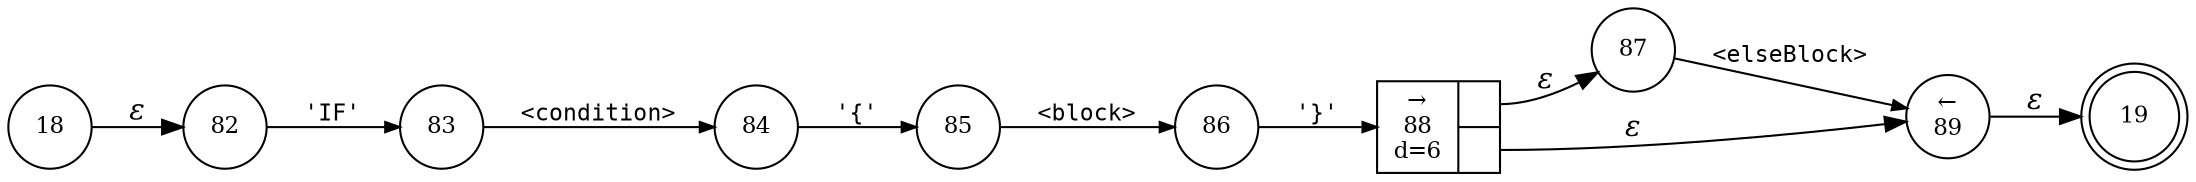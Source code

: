 digraph ATN {
rankdir=LR;
s19[fontsize=11, label="19", shape=doublecircle, fixedsize=true, width=.6];
s18[fontsize=11,label="18", shape=circle, fixedsize=true, width=.55, peripheries=1];
s82[fontsize=11,label="82", shape=circle, fixedsize=true, width=.55, peripheries=1];
s83[fontsize=11,label="83", shape=circle, fixedsize=true, width=.55, peripheries=1];
s84[fontsize=11,label="84", shape=circle, fixedsize=true, width=.55, peripheries=1];
s85[fontsize=11,label="85", shape=circle, fixedsize=true, width=.55, peripheries=1];
s86[fontsize=11,label="86", shape=circle, fixedsize=true, width=.55, peripheries=1];
s87[fontsize=11,label="87", shape=circle, fixedsize=true, width=.55, peripheries=1];
s88[fontsize=11,label="{&rarr;\n88\nd=6|{<p0>|<p1>}}", shape=record, fixedsize=false, peripheries=1];
s89[fontsize=11,label="&larr;\n89", shape=circle, fixedsize=true, width=.55, peripheries=1];
s18 -> s82 [fontname="Times-Italic", label="&epsilon;"];
s82 -> s83 [fontsize=11, fontname="Courier", arrowsize=.7, label = "'IF'", arrowhead = normal];
s83 -> s84 [fontsize=11, fontname="Courier", arrowsize=.7, label = "<condition>", arrowhead = normal];
s84 -> s85 [fontsize=11, fontname="Courier", arrowsize=.7, label = "'{'", arrowhead = normal];
s85 -> s86 [fontsize=11, fontname="Courier", arrowsize=.7, label = "<block>", arrowhead = normal];
s86 -> s88 [fontsize=11, fontname="Courier", arrowsize=.7, label = "'}'", arrowhead = normal];
s88:p0 -> s87 [fontname="Times-Italic", label="&epsilon;"];
s88:p1 -> s89 [fontname="Times-Italic", label="&epsilon;"];
s87 -> s89 [fontsize=11, fontname="Courier", arrowsize=.7, label = "<elseBlock>", arrowhead = normal];
s89 -> s19 [fontname="Times-Italic", label="&epsilon;"];
}